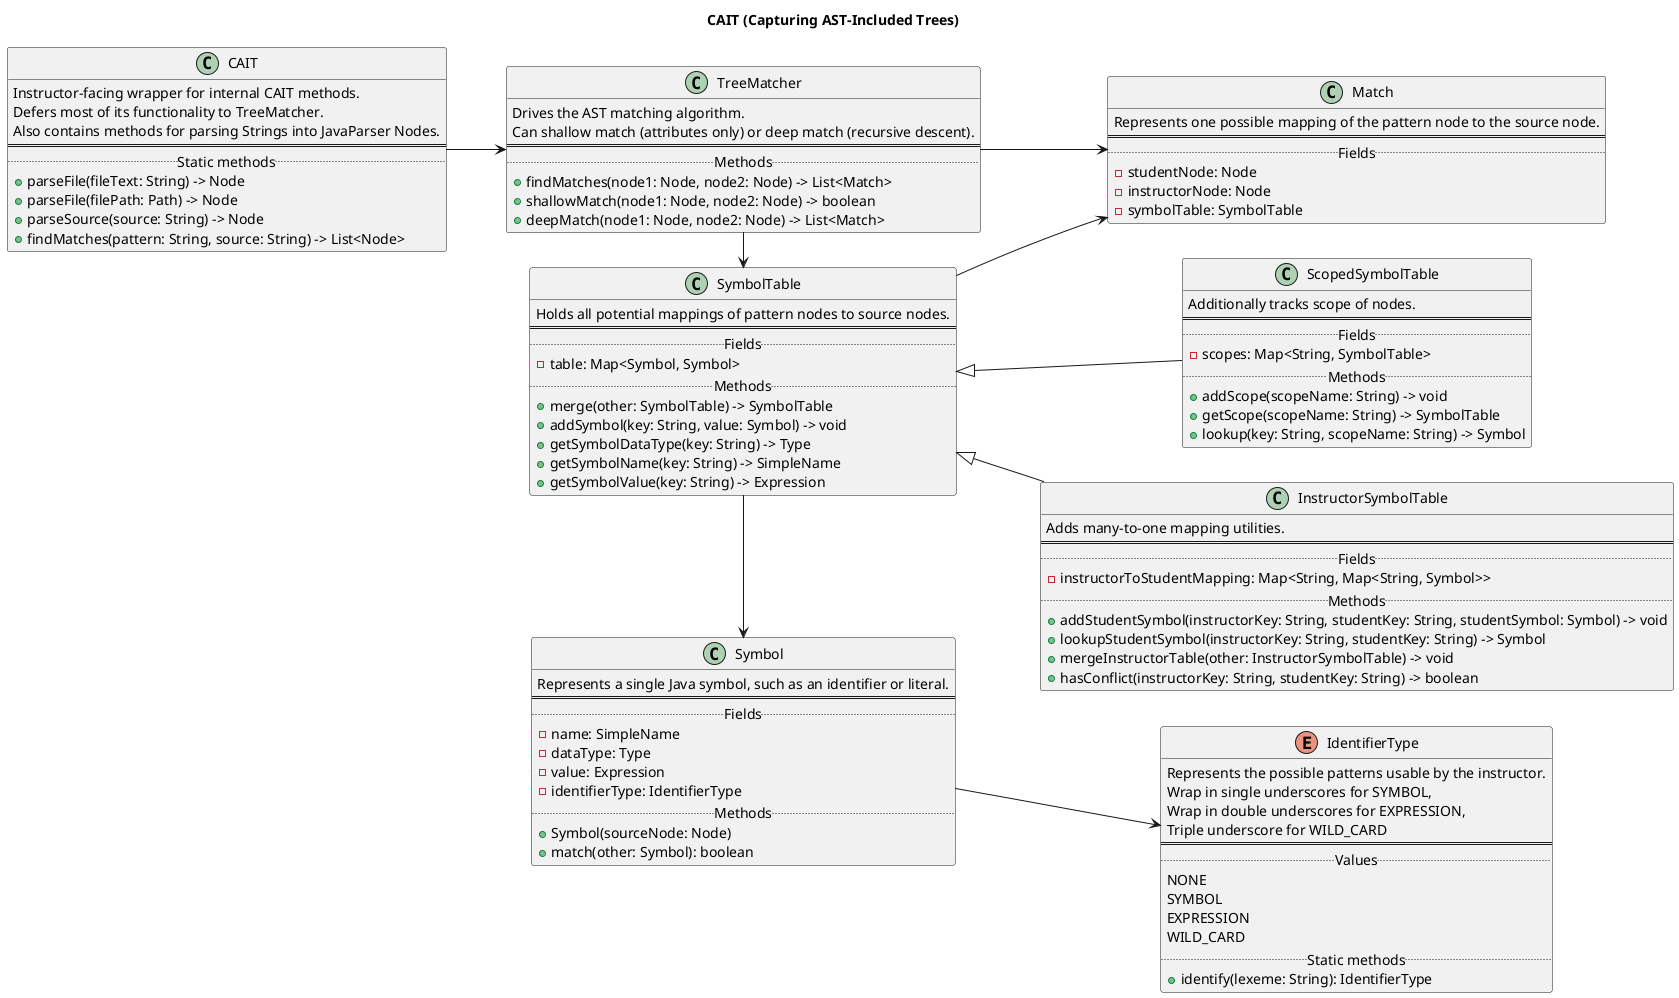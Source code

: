 @startuml CAIT

title "CAIT (Capturing AST-Included Trees)"

left to right direction

class CAIT {
    Instructor-facing wrapper for internal CAIT methods.
    Defers most of its functionality to TreeMatcher.
    Also contains methods for parsing Strings into JavaParser Nodes.
    ==
    .. Static methods ..
    + parseFile(fileText: String) -> Node
    + parseFile(filePath: Path) -> Node
    + parseSource(source: String) -> Node
    + findMatches(pattern: String, source: String) -> List<Node>
}

class TreeMatcher {
    Drives the AST matching algorithm.
    Can shallow match (attributes only) or deep match (recursive descent).
    ==
    .. Methods ..
    + findMatches(node1: Node, node2: Node) -> List<Match>
    + shallowMatch(node1: Node, node2: Node) -> boolean
    + deepMatch(node1: Node, node2: Node) -> List<Match>
}

class Match {
    Represents one possible mapping of the pattern node to the source node.
    ==
    .. Fields ..
    - studentNode: Node
    - instructorNode: Node
    - symbolTable: SymbolTable
}

class SymbolTable {
    Holds all potential mappings of pattern nodes to source nodes.
    ==
    .. Fields ..
    - table: Map<Symbol, Symbol>
    .. Methods ..
    + merge(other: SymbolTable) -> SymbolTable
    + addSymbol(key: String, value: Symbol) -> void
    + getSymbolDataType(key: String) -> Type
    + getSymbolName(key: String) -> SimpleName
    + getSymbolValue(key: String) -> Expression
}

class ScopedSymbolTable extends SymbolTable {
    Additionally tracks scope of nodes.
    ==
    .. Fields ..
    - scopes: Map<String, SymbolTable>
    .. Methods ..
    + addScope(scopeName: String) -> void
    + getScope(scopeName: String) -> SymbolTable
    + lookup(key: String, scopeName: String) -> Symbol
}

class InstructorSymbolTable extends SymbolTable {
    Adds many-to-one mapping utilities.
    ==
    .. Fields ..
    - instructorToStudentMapping: Map<String, Map<String, Symbol>>
    .. Methods ..
    + addStudentSymbol(instructorKey: String, studentKey: String, studentSymbol: Symbol) -> void
    + lookupStudentSymbol(instructorKey: String, studentKey: String) -> Symbol
    + mergeInstructorTable(other: InstructorSymbolTable) -> void
    + hasConflict(instructorKey: String, studentKey: String) -> boolean
}

class Symbol {
    Represents a single Java symbol, such as an identifier or literal.
    ==
    .. Fields ..
    - name: SimpleName
    - dataType: Type
    - value: Expression
    - identifierType: IdentifierType
    .. Methods ..
    + Symbol(sourceNode: Node)
    + match(other: Symbol): boolean
}

enum IdentifierType {
    Represents the possible patterns usable by the instructor.
    Wrap in single underscores for SYMBOL,
    Wrap in double underscores for EXPRESSION,
    Triple underscore for WILD_CARD
    ==
    .. Values ..
    NONE
    SYMBOL
    EXPRESSION
    WILD_CARD
    .. Static methods ..
    + identify(lexeme: String): IdentifierType
}

CAIT --> TreeMatcher
TreeMatcher --> Match
TreeMatcher -> SymbolTable
SymbolTable --> Match
SymbolTable -> Symbol
Symbol --> IdentifierType

@enduml